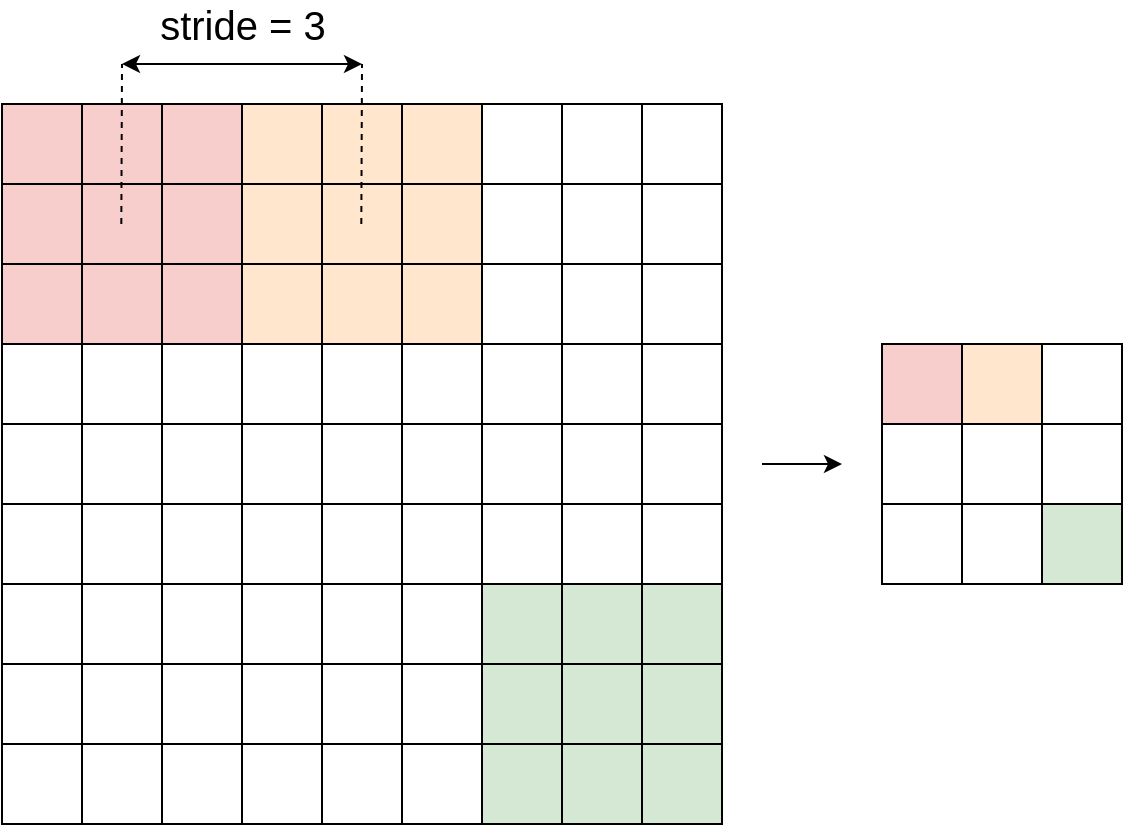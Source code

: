 <mxfile version="18.1.3" type="device"><diagram id="pWzkDmtAAU5K5UNng7Ub" name="Page-1"><mxGraphModel dx="1422" dy="857" grid="1" gridSize="10" guides="1" tooltips="1" connect="1" arrows="1" fold="1" page="1" pageScale="1" pageWidth="850" pageHeight="1100" math="0" shadow="0"><root><mxCell id="0"/><mxCell id="1" parent="0"/><mxCell id="5qhGWyq_gUoMkzAWwW_m-1" value="" style="rounded=0;whiteSpace=wrap;html=1;fillColor=#f8cecc;strokeColor=#000000;" parent="1" vertex="1"><mxGeometry x="200" y="160" width="40" height="40" as="geometry"/></mxCell><mxCell id="5qhGWyq_gUoMkzAWwW_m-2" value="" style="rounded=0;whiteSpace=wrap;html=1;fillColor=#f8cecc;strokeColor=#000000;" parent="1" vertex="1"><mxGeometry x="240" y="160" width="40" height="40" as="geometry"/></mxCell><mxCell id="5qhGWyq_gUoMkzAWwW_m-3" value="" style="rounded=0;whiteSpace=wrap;html=1;fillColor=#f8cecc;strokeColor=#000000;" parent="1" vertex="1"><mxGeometry x="280" y="160" width="40" height="40" as="geometry"/></mxCell><mxCell id="5qhGWyq_gUoMkzAWwW_m-5" value="" style="rounded=0;whiteSpace=wrap;html=1;fillColor=#f8cecc;strokeColor=#000000;" parent="1" vertex="1"><mxGeometry x="200" y="200" width="40" height="40" as="geometry"/></mxCell><mxCell id="5qhGWyq_gUoMkzAWwW_m-6" value="" style="rounded=0;whiteSpace=wrap;html=1;fillColor=#f8cecc;strokeColor=#000000;" parent="1" vertex="1"><mxGeometry x="240" y="200" width="40" height="40" as="geometry"/></mxCell><mxCell id="5qhGWyq_gUoMkzAWwW_m-7" value="" style="rounded=0;whiteSpace=wrap;html=1;fillColor=#f8cecc;strokeColor=#000000;" parent="1" vertex="1"><mxGeometry x="280" y="200" width="40" height="40" as="geometry"/></mxCell><mxCell id="5qhGWyq_gUoMkzAWwW_m-8" value="" style="rounded=0;whiteSpace=wrap;html=1;fillColor=#f8cecc;strokeColor=#000000;" parent="1" vertex="1"><mxGeometry x="200" y="240" width="40" height="40" as="geometry"/></mxCell><mxCell id="5qhGWyq_gUoMkzAWwW_m-9" value="" style="rounded=0;whiteSpace=wrap;html=1;fillColor=#f8cecc;strokeColor=#000000;" parent="1" vertex="1"><mxGeometry x="240" y="240" width="40" height="40" as="geometry"/></mxCell><mxCell id="5qhGWyq_gUoMkzAWwW_m-10" value="" style="rounded=0;whiteSpace=wrap;html=1;fillColor=#f8cecc;strokeColor=#000000;" parent="1" vertex="1"><mxGeometry x="280" y="240" width="40" height="40" as="geometry"/></mxCell><mxCell id="5qhGWyq_gUoMkzAWwW_m-11" value="" style="rounded=0;whiteSpace=wrap;html=1;fillColor=#ffe6cc;strokeColor=#000000;" parent="1" vertex="1"><mxGeometry x="320" y="160" width="40" height="40" as="geometry"/></mxCell><mxCell id="5qhGWyq_gUoMkzAWwW_m-12" value="" style="rounded=0;whiteSpace=wrap;html=1;fillColor=#ffe6cc;strokeColor=#000000;" parent="1" vertex="1"><mxGeometry x="360" y="160" width="40" height="40" as="geometry"/></mxCell><mxCell id="5qhGWyq_gUoMkzAWwW_m-13" value="" style="rounded=0;whiteSpace=wrap;html=1;fillColor=#ffe6cc;strokeColor=#000000;" parent="1" vertex="1"><mxGeometry x="400" y="160" width="40" height="40" as="geometry"/></mxCell><mxCell id="5qhGWyq_gUoMkzAWwW_m-14" value="" style="rounded=0;whiteSpace=wrap;html=1;fillColor=#ffe6cc;strokeColor=#000000;" parent="1" vertex="1"><mxGeometry x="320" y="200" width="40" height="40" as="geometry"/></mxCell><mxCell id="5qhGWyq_gUoMkzAWwW_m-15" value="" style="rounded=0;whiteSpace=wrap;html=1;fillColor=#ffe6cc;strokeColor=#000000;" parent="1" vertex="1"><mxGeometry x="360" y="200" width="40" height="40" as="geometry"/></mxCell><mxCell id="5qhGWyq_gUoMkzAWwW_m-16" value="" style="rounded=0;whiteSpace=wrap;html=1;fillColor=#ffe6cc;strokeColor=#000000;" parent="1" vertex="1"><mxGeometry x="400" y="200" width="40" height="40" as="geometry"/></mxCell><mxCell id="5qhGWyq_gUoMkzAWwW_m-17" value="" style="rounded=0;whiteSpace=wrap;html=1;fillColor=#ffe6cc;strokeColor=#000000;" parent="1" vertex="1"><mxGeometry x="320" y="240" width="40" height="40" as="geometry"/></mxCell><mxCell id="5qhGWyq_gUoMkzAWwW_m-18" value="" style="rounded=0;whiteSpace=wrap;html=1;fillColor=#ffe6cc;strokeColor=#000000;" parent="1" vertex="1"><mxGeometry x="360" y="240" width="40" height="40" as="geometry"/></mxCell><mxCell id="5qhGWyq_gUoMkzAWwW_m-19" value="" style="rounded=0;whiteSpace=wrap;html=1;fillColor=#ffe6cc;strokeColor=#000000;" parent="1" vertex="1"><mxGeometry x="400" y="240" width="40" height="40" as="geometry"/></mxCell><mxCell id="5qhGWyq_gUoMkzAWwW_m-20" value="" style="rounded=0;whiteSpace=wrap;html=1;fillColor=default;strokeColor=#000000;" parent="1" vertex="1"><mxGeometry x="440" y="160" width="40" height="40" as="geometry"/></mxCell><mxCell id="5qhGWyq_gUoMkzAWwW_m-21" value="" style="rounded=0;whiteSpace=wrap;html=1;fillColor=default;strokeColor=#000000;" parent="1" vertex="1"><mxGeometry x="480" y="160" width="40" height="40" as="geometry"/></mxCell><mxCell id="5qhGWyq_gUoMkzAWwW_m-22" value="" style="rounded=0;whiteSpace=wrap;html=1;fillColor=default;strokeColor=#000000;" parent="1" vertex="1"><mxGeometry x="520" y="160" width="40" height="40" as="geometry"/></mxCell><mxCell id="5qhGWyq_gUoMkzAWwW_m-23" value="" style="rounded=0;whiteSpace=wrap;html=1;fillColor=default;strokeColor=#000000;" parent="1" vertex="1"><mxGeometry x="440" y="200" width="40" height="40" as="geometry"/></mxCell><mxCell id="5qhGWyq_gUoMkzAWwW_m-24" value="" style="rounded=0;whiteSpace=wrap;html=1;fillColor=default;strokeColor=#000000;" parent="1" vertex="1"><mxGeometry x="480" y="200" width="40" height="40" as="geometry"/></mxCell><mxCell id="5qhGWyq_gUoMkzAWwW_m-25" value="" style="rounded=0;whiteSpace=wrap;html=1;fillColor=default;strokeColor=#000000;" parent="1" vertex="1"><mxGeometry x="520" y="200" width="40" height="40" as="geometry"/></mxCell><mxCell id="5qhGWyq_gUoMkzAWwW_m-26" value="" style="rounded=0;whiteSpace=wrap;html=1;fillColor=default;strokeColor=#000000;" parent="1" vertex="1"><mxGeometry x="440" y="240" width="40" height="40" as="geometry"/></mxCell><mxCell id="5qhGWyq_gUoMkzAWwW_m-27" value="" style="rounded=0;whiteSpace=wrap;html=1;fillColor=default;strokeColor=#000000;" parent="1" vertex="1"><mxGeometry x="480" y="240" width="40" height="40" as="geometry"/></mxCell><mxCell id="5qhGWyq_gUoMkzAWwW_m-28" value="" style="rounded=0;whiteSpace=wrap;html=1;fillColor=default;strokeColor=#000000;" parent="1" vertex="1"><mxGeometry x="520" y="240" width="40" height="40" as="geometry"/></mxCell><mxCell id="5qhGWyq_gUoMkzAWwW_m-29" value="" style="rounded=0;whiteSpace=wrap;html=1;strokeColor=#000000;" parent="1" vertex="1"><mxGeometry x="200" y="280" width="40" height="40" as="geometry"/></mxCell><mxCell id="5qhGWyq_gUoMkzAWwW_m-30" value="" style="rounded=0;whiteSpace=wrap;html=1;strokeColor=#000000;" parent="1" vertex="1"><mxGeometry x="240" y="280" width="40" height="40" as="geometry"/></mxCell><mxCell id="5qhGWyq_gUoMkzAWwW_m-31" value="" style="rounded=0;whiteSpace=wrap;html=1;strokeColor=#000000;" parent="1" vertex="1"><mxGeometry x="280" y="280" width="40" height="40" as="geometry"/></mxCell><mxCell id="5qhGWyq_gUoMkzAWwW_m-32" value="" style="rounded=0;whiteSpace=wrap;html=1;strokeColor=#000000;" parent="1" vertex="1"><mxGeometry x="200" y="320" width="40" height="40" as="geometry"/></mxCell><mxCell id="5qhGWyq_gUoMkzAWwW_m-33" value="" style="rounded=0;whiteSpace=wrap;html=1;strokeColor=#000000;" parent="1" vertex="1"><mxGeometry x="240" y="320" width="40" height="40" as="geometry"/></mxCell><mxCell id="5qhGWyq_gUoMkzAWwW_m-34" value="" style="rounded=0;whiteSpace=wrap;html=1;strokeColor=#000000;" parent="1" vertex="1"><mxGeometry x="280" y="320" width="40" height="40" as="geometry"/></mxCell><mxCell id="5qhGWyq_gUoMkzAWwW_m-35" value="" style="rounded=0;whiteSpace=wrap;html=1;strokeColor=#000000;" parent="1" vertex="1"><mxGeometry x="200" y="360" width="40" height="40" as="geometry"/></mxCell><mxCell id="5qhGWyq_gUoMkzAWwW_m-36" value="" style="rounded=0;whiteSpace=wrap;html=1;strokeColor=#000000;" parent="1" vertex="1"><mxGeometry x="240" y="360" width="40" height="40" as="geometry"/></mxCell><mxCell id="5qhGWyq_gUoMkzAWwW_m-37" value="" style="rounded=0;whiteSpace=wrap;html=1;strokeColor=#000000;" parent="1" vertex="1"><mxGeometry x="280" y="360" width="40" height="40" as="geometry"/></mxCell><mxCell id="5qhGWyq_gUoMkzAWwW_m-38" value="" style="rounded=0;whiteSpace=wrap;html=1;strokeColor=#000000;" parent="1" vertex="1"><mxGeometry x="320" y="280" width="40" height="40" as="geometry"/></mxCell><mxCell id="5qhGWyq_gUoMkzAWwW_m-39" value="" style="rounded=0;whiteSpace=wrap;html=1;strokeColor=#000000;" parent="1" vertex="1"><mxGeometry x="360" y="280" width="40" height="40" as="geometry"/></mxCell><mxCell id="5qhGWyq_gUoMkzAWwW_m-40" value="" style="rounded=0;whiteSpace=wrap;html=1;strokeColor=#000000;" parent="1" vertex="1"><mxGeometry x="400" y="280" width="40" height="40" as="geometry"/></mxCell><mxCell id="5qhGWyq_gUoMkzAWwW_m-41" value="" style="rounded=0;whiteSpace=wrap;html=1;strokeColor=#000000;" parent="1" vertex="1"><mxGeometry x="320" y="320" width="40" height="40" as="geometry"/></mxCell><mxCell id="5qhGWyq_gUoMkzAWwW_m-42" value="" style="rounded=0;whiteSpace=wrap;html=1;strokeColor=#000000;" parent="1" vertex="1"><mxGeometry x="360" y="320" width="40" height="40" as="geometry"/></mxCell><mxCell id="5qhGWyq_gUoMkzAWwW_m-43" value="" style="rounded=0;whiteSpace=wrap;html=1;strokeColor=#000000;" parent="1" vertex="1"><mxGeometry x="400" y="320" width="40" height="40" as="geometry"/></mxCell><mxCell id="5qhGWyq_gUoMkzAWwW_m-44" value="" style="rounded=0;whiteSpace=wrap;html=1;strokeColor=#000000;" parent="1" vertex="1"><mxGeometry x="320" y="360" width="40" height="40" as="geometry"/></mxCell><mxCell id="5qhGWyq_gUoMkzAWwW_m-45" value="" style="rounded=0;whiteSpace=wrap;html=1;strokeColor=#000000;" parent="1" vertex="1"><mxGeometry x="360" y="360" width="40" height="40" as="geometry"/></mxCell><mxCell id="5qhGWyq_gUoMkzAWwW_m-46" value="" style="rounded=0;whiteSpace=wrap;html=1;strokeColor=#000000;" parent="1" vertex="1"><mxGeometry x="400" y="360" width="40" height="40" as="geometry"/></mxCell><mxCell id="5qhGWyq_gUoMkzAWwW_m-47" value="" style="rounded=0;whiteSpace=wrap;html=1;strokeColor=#000000;" parent="1" vertex="1"><mxGeometry x="440" y="280" width="40" height="40" as="geometry"/></mxCell><mxCell id="5qhGWyq_gUoMkzAWwW_m-48" value="" style="rounded=0;whiteSpace=wrap;html=1;strokeColor=#000000;" parent="1" vertex="1"><mxGeometry x="480" y="280" width="40" height="40" as="geometry"/></mxCell><mxCell id="5qhGWyq_gUoMkzAWwW_m-49" value="" style="rounded=0;whiteSpace=wrap;html=1;strokeColor=#000000;" parent="1" vertex="1"><mxGeometry x="520" y="280" width="40" height="40" as="geometry"/></mxCell><mxCell id="5qhGWyq_gUoMkzAWwW_m-50" value="" style="rounded=0;whiteSpace=wrap;html=1;strokeColor=#000000;" parent="1" vertex="1"><mxGeometry x="440" y="320" width="40" height="40" as="geometry"/></mxCell><mxCell id="5qhGWyq_gUoMkzAWwW_m-51" value="" style="rounded=0;whiteSpace=wrap;html=1;strokeColor=#000000;" parent="1" vertex="1"><mxGeometry x="480" y="320" width="40" height="40" as="geometry"/></mxCell><mxCell id="5qhGWyq_gUoMkzAWwW_m-52" value="" style="rounded=0;whiteSpace=wrap;html=1;strokeColor=#000000;" parent="1" vertex="1"><mxGeometry x="520" y="320" width="40" height="40" as="geometry"/></mxCell><mxCell id="5qhGWyq_gUoMkzAWwW_m-53" value="" style="rounded=0;whiteSpace=wrap;html=1;strokeColor=#000000;" parent="1" vertex="1"><mxGeometry x="440" y="360" width="40" height="40" as="geometry"/></mxCell><mxCell id="5qhGWyq_gUoMkzAWwW_m-54" value="" style="rounded=0;whiteSpace=wrap;html=1;strokeColor=#000000;" parent="1" vertex="1"><mxGeometry x="480" y="360" width="40" height="40" as="geometry"/></mxCell><mxCell id="5qhGWyq_gUoMkzAWwW_m-55" value="" style="rounded=0;whiteSpace=wrap;html=1;strokeColor=#000000;" parent="1" vertex="1"><mxGeometry x="520" y="360" width="40" height="40" as="geometry"/></mxCell><mxCell id="5qhGWyq_gUoMkzAWwW_m-56" value="" style="rounded=0;whiteSpace=wrap;html=1;strokeColor=#000000;" parent="1" vertex="1"><mxGeometry x="200" y="400" width="40" height="40" as="geometry"/></mxCell><mxCell id="5qhGWyq_gUoMkzAWwW_m-57" value="" style="rounded=0;whiteSpace=wrap;html=1;strokeColor=#000000;" parent="1" vertex="1"><mxGeometry x="240" y="400" width="40" height="40" as="geometry"/></mxCell><mxCell id="5qhGWyq_gUoMkzAWwW_m-58" value="" style="rounded=0;whiteSpace=wrap;html=1;strokeColor=#000000;" parent="1" vertex="1"><mxGeometry x="280" y="400" width="40" height="40" as="geometry"/></mxCell><mxCell id="5qhGWyq_gUoMkzAWwW_m-59" value="" style="rounded=0;whiteSpace=wrap;html=1;strokeColor=#000000;" parent="1" vertex="1"><mxGeometry x="200" y="440" width="40" height="40" as="geometry"/></mxCell><mxCell id="5qhGWyq_gUoMkzAWwW_m-60" value="" style="rounded=0;whiteSpace=wrap;html=1;strokeColor=#000000;" parent="1" vertex="1"><mxGeometry x="240" y="440" width="40" height="40" as="geometry"/></mxCell><mxCell id="5qhGWyq_gUoMkzAWwW_m-61" value="" style="rounded=0;whiteSpace=wrap;html=1;strokeColor=#000000;" parent="1" vertex="1"><mxGeometry x="280" y="440" width="40" height="40" as="geometry"/></mxCell><mxCell id="5qhGWyq_gUoMkzAWwW_m-62" value="" style="rounded=0;whiteSpace=wrap;html=1;strokeColor=#000000;" parent="1" vertex="1"><mxGeometry x="200" y="480" width="40" height="40" as="geometry"/></mxCell><mxCell id="5qhGWyq_gUoMkzAWwW_m-63" value="" style="rounded=0;whiteSpace=wrap;html=1;strokeColor=#000000;" parent="1" vertex="1"><mxGeometry x="240" y="480" width="40" height="40" as="geometry"/></mxCell><mxCell id="5qhGWyq_gUoMkzAWwW_m-64" value="" style="rounded=0;whiteSpace=wrap;html=1;strokeColor=#000000;" parent="1" vertex="1"><mxGeometry x="280" y="480" width="40" height="40" as="geometry"/></mxCell><mxCell id="5qhGWyq_gUoMkzAWwW_m-65" value="" style="rounded=0;whiteSpace=wrap;html=1;strokeColor=#000000;" parent="1" vertex="1"><mxGeometry x="320" y="400" width="40" height="40" as="geometry"/></mxCell><mxCell id="5qhGWyq_gUoMkzAWwW_m-66" value="" style="rounded=0;whiteSpace=wrap;html=1;strokeColor=#000000;" parent="1" vertex="1"><mxGeometry x="360" y="400" width="40" height="40" as="geometry"/></mxCell><mxCell id="5qhGWyq_gUoMkzAWwW_m-67" value="" style="rounded=0;whiteSpace=wrap;html=1;strokeColor=#000000;" parent="1" vertex="1"><mxGeometry x="400" y="400" width="40" height="40" as="geometry"/></mxCell><mxCell id="5qhGWyq_gUoMkzAWwW_m-68" value="" style="rounded=0;whiteSpace=wrap;html=1;strokeColor=#000000;" parent="1" vertex="1"><mxGeometry x="320" y="440" width="40" height="40" as="geometry"/></mxCell><mxCell id="5qhGWyq_gUoMkzAWwW_m-69" value="" style="rounded=0;whiteSpace=wrap;html=1;strokeColor=#000000;" parent="1" vertex="1"><mxGeometry x="360" y="440" width="40" height="40" as="geometry"/></mxCell><mxCell id="5qhGWyq_gUoMkzAWwW_m-70" value="" style="rounded=0;whiteSpace=wrap;html=1;strokeColor=#000000;" parent="1" vertex="1"><mxGeometry x="400" y="440" width="40" height="40" as="geometry"/></mxCell><mxCell id="5qhGWyq_gUoMkzAWwW_m-71" value="" style="rounded=0;whiteSpace=wrap;html=1;strokeColor=#000000;" parent="1" vertex="1"><mxGeometry x="320" y="480" width="40" height="40" as="geometry"/></mxCell><mxCell id="5qhGWyq_gUoMkzAWwW_m-72" value="" style="rounded=0;whiteSpace=wrap;html=1;strokeColor=#000000;" parent="1" vertex="1"><mxGeometry x="360" y="480" width="40" height="40" as="geometry"/></mxCell><mxCell id="5qhGWyq_gUoMkzAWwW_m-73" value="" style="rounded=0;whiteSpace=wrap;html=1;strokeColor=#000000;" parent="1" vertex="1"><mxGeometry x="400" y="480" width="40" height="40" as="geometry"/></mxCell><mxCell id="5qhGWyq_gUoMkzAWwW_m-74" value="" style="rounded=0;whiteSpace=wrap;html=1;strokeColor=#000000;fillColor=#d5e8d4;" parent="1" vertex="1"><mxGeometry x="440" y="400" width="40" height="40" as="geometry"/></mxCell><mxCell id="5qhGWyq_gUoMkzAWwW_m-75" value="" style="rounded=0;whiteSpace=wrap;html=1;strokeColor=#000000;fillColor=#d5e8d4;" parent="1" vertex="1"><mxGeometry x="480" y="400" width="40" height="40" as="geometry"/></mxCell><mxCell id="5qhGWyq_gUoMkzAWwW_m-76" value="" style="rounded=0;whiteSpace=wrap;html=1;strokeColor=#000000;fillColor=#d5e8d4;" parent="1" vertex="1"><mxGeometry x="520" y="400" width="40" height="40" as="geometry"/></mxCell><mxCell id="5qhGWyq_gUoMkzAWwW_m-77" value="" style="rounded=0;whiteSpace=wrap;html=1;strokeColor=#000000;fillColor=#d5e8d4;" parent="1" vertex="1"><mxGeometry x="440" y="440" width="40" height="40" as="geometry"/></mxCell><mxCell id="5qhGWyq_gUoMkzAWwW_m-78" value="" style="rounded=0;whiteSpace=wrap;html=1;strokeColor=#000000;fillColor=#d5e8d4;" parent="1" vertex="1"><mxGeometry x="480" y="440" width="40" height="40" as="geometry"/></mxCell><mxCell id="5qhGWyq_gUoMkzAWwW_m-79" value="" style="rounded=0;whiteSpace=wrap;html=1;strokeColor=#000000;fillColor=#d5e8d4;" parent="1" vertex="1"><mxGeometry x="520" y="440" width="40" height="40" as="geometry"/></mxCell><mxCell id="5qhGWyq_gUoMkzAWwW_m-80" value="" style="rounded=0;whiteSpace=wrap;html=1;strokeColor=#000000;fillColor=#d5e8d4;" parent="1" vertex="1"><mxGeometry x="440" y="480" width="40" height="40" as="geometry"/></mxCell><mxCell id="5qhGWyq_gUoMkzAWwW_m-81" value="" style="rounded=0;whiteSpace=wrap;html=1;strokeColor=#000000;fillColor=#d5e8d4;" parent="1" vertex="1"><mxGeometry x="480" y="480" width="40" height="40" as="geometry"/></mxCell><mxCell id="5qhGWyq_gUoMkzAWwW_m-82" value="" style="rounded=0;whiteSpace=wrap;html=1;strokeColor=#000000;fillColor=#d5e8d4;" parent="1" vertex="1"><mxGeometry x="520" y="480" width="40" height="40" as="geometry"/></mxCell><mxCell id="5qhGWyq_gUoMkzAWwW_m-92" value="" style="rounded=0;whiteSpace=wrap;html=1;strokeColor=#000000;fillColor=#f8cecc;" parent="1" vertex="1"><mxGeometry x="640" y="280" width="40" height="40" as="geometry"/></mxCell><mxCell id="5qhGWyq_gUoMkzAWwW_m-93" value="" style="rounded=0;whiteSpace=wrap;html=1;strokeColor=#000000;fillColor=#ffe6cc;" parent="1" vertex="1"><mxGeometry x="680" y="280" width="40" height="40" as="geometry"/></mxCell><mxCell id="5qhGWyq_gUoMkzAWwW_m-94" value="" style="rounded=0;whiteSpace=wrap;html=1;strokeColor=#000000;" parent="1" vertex="1"><mxGeometry x="720" y="280" width="40" height="40" as="geometry"/></mxCell><mxCell id="5qhGWyq_gUoMkzAWwW_m-95" value="" style="rounded=0;whiteSpace=wrap;html=1;strokeColor=#000000;" parent="1" vertex="1"><mxGeometry x="640" y="320" width="40" height="40" as="geometry"/></mxCell><mxCell id="5qhGWyq_gUoMkzAWwW_m-96" value="" style="rounded=0;whiteSpace=wrap;html=1;strokeColor=#000000;" parent="1" vertex="1"><mxGeometry x="680" y="320" width="40" height="40" as="geometry"/></mxCell><mxCell id="5qhGWyq_gUoMkzAWwW_m-97" value="" style="rounded=0;whiteSpace=wrap;html=1;strokeColor=#000000;" parent="1" vertex="1"><mxGeometry x="720" y="320" width="40" height="40" as="geometry"/></mxCell><mxCell id="5qhGWyq_gUoMkzAWwW_m-98" value="" style="rounded=0;whiteSpace=wrap;html=1;strokeColor=#000000;" parent="1" vertex="1"><mxGeometry x="640" y="360" width="40" height="40" as="geometry"/></mxCell><mxCell id="5qhGWyq_gUoMkzAWwW_m-99" value="" style="rounded=0;whiteSpace=wrap;html=1;strokeColor=#000000;" parent="1" vertex="1"><mxGeometry x="680" y="360" width="40" height="40" as="geometry"/></mxCell><mxCell id="5qhGWyq_gUoMkzAWwW_m-100" value="" style="rounded=0;whiteSpace=wrap;html=1;strokeColor=#000000;fillColor=#d5e8d4;" parent="1" vertex="1"><mxGeometry x="720" y="360" width="40" height="40" as="geometry"/></mxCell><mxCell id="5qhGWyq_gUoMkzAWwW_m-102" value="" style="endArrow=classic;html=1;rounded=0;" parent="1" edge="1"><mxGeometry width="50" height="50" relative="1" as="geometry"><mxPoint x="580" y="340" as="sourcePoint"/><mxPoint x="620" y="340" as="targetPoint"/></mxGeometry></mxCell><mxCell id="YGJ_GfcGiiKywnkxESrF-3" value="" style="endArrow=none;html=1;rounded=0;dashed=1;" parent="1" edge="1"><mxGeometry width="50" height="50" relative="1" as="geometry"><mxPoint x="259.66" y="220" as="sourcePoint"/><mxPoint x="260" y="140" as="targetPoint"/></mxGeometry></mxCell><mxCell id="YGJ_GfcGiiKywnkxESrF-4" value="" style="endArrow=none;html=1;rounded=0;dashed=1;" parent="1" edge="1"><mxGeometry width="50" height="50" relative="1" as="geometry"><mxPoint x="379.66" y="220" as="sourcePoint"/><mxPoint x="380" y="140" as="targetPoint"/></mxGeometry></mxCell><mxCell id="YGJ_GfcGiiKywnkxESrF-5" value="&lt;font style=&quot;font-size: 20px;&quot;&gt;stride = 3&lt;/font&gt;" style="endArrow=classic;startArrow=classic;html=1;rounded=0;" parent="1" edge="1"><mxGeometry y="20" width="50" height="50" relative="1" as="geometry"><mxPoint x="260" y="140" as="sourcePoint"/><mxPoint x="380" y="140" as="targetPoint"/><mxPoint as="offset"/></mxGeometry></mxCell></root></mxGraphModel></diagram></mxfile>